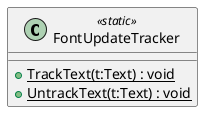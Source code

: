 @startuml
class FontUpdateTracker <<static>> {
    + {static} TrackText(t:Text) : void
    + {static} UntrackText(t:Text) : void
}
@enduml
